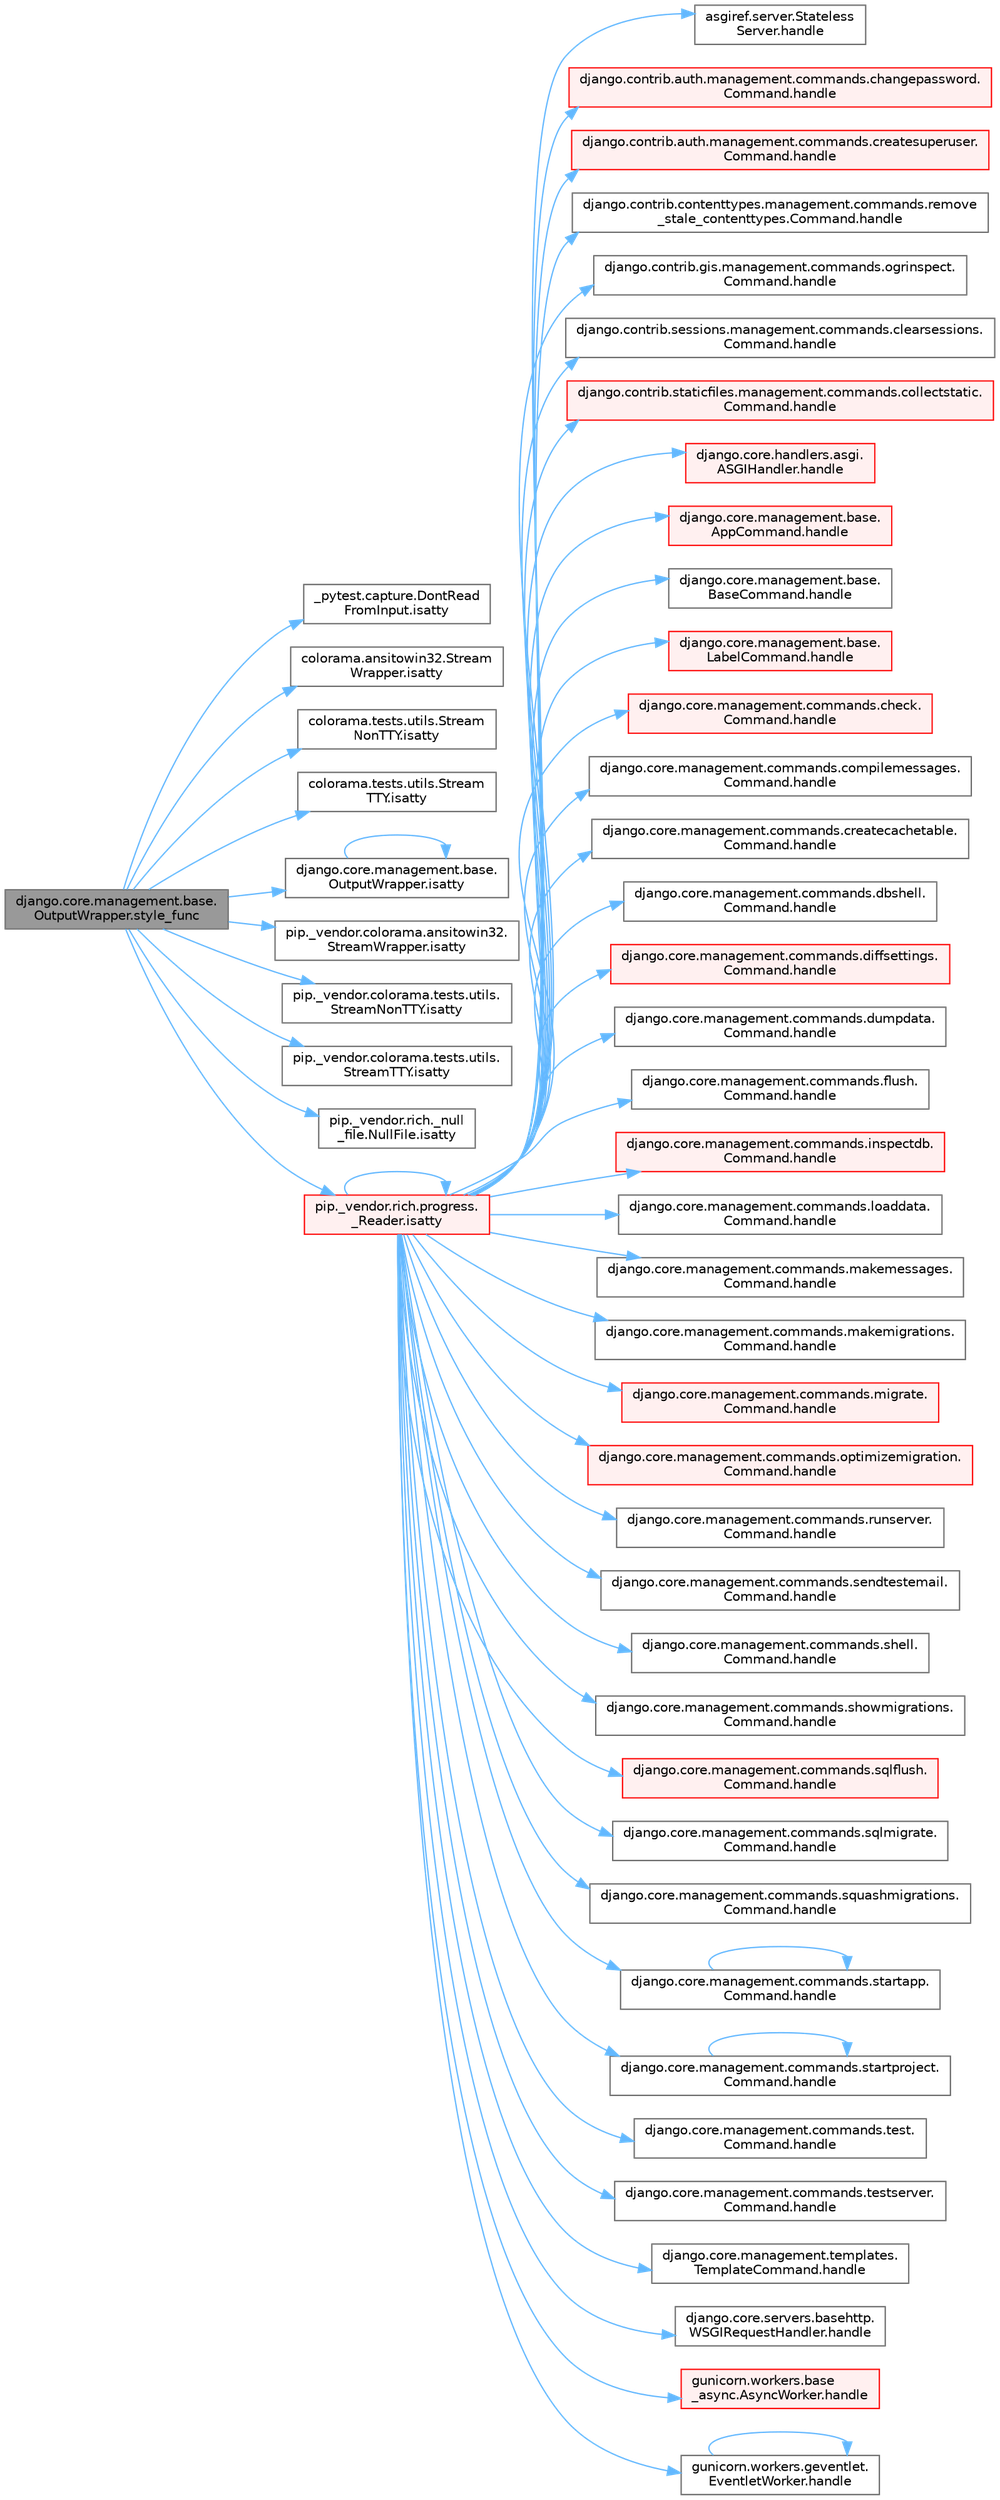 digraph "django.core.management.base.OutputWrapper.style_func"
{
 // LATEX_PDF_SIZE
  bgcolor="transparent";
  edge [fontname=Helvetica,fontsize=10,labelfontname=Helvetica,labelfontsize=10];
  node [fontname=Helvetica,fontsize=10,shape=box,height=0.2,width=0.4];
  rankdir="LR";
  Node1 [id="Node000001",label="django.core.management.base.\lOutputWrapper.style_func",height=0.2,width=0.4,color="gray40", fillcolor="grey60", style="filled", fontcolor="black",tooltip=" "];
  Node1 -> Node2 [id="edge1_Node000001_Node000002",color="steelblue1",style="solid",tooltip=" "];
  Node2 [id="Node000002",label="_pytest.capture.DontRead\lFromInput.isatty",height=0.2,width=0.4,color="grey40", fillcolor="white", style="filled",URL="$class__pytest_1_1capture_1_1_dont_read_from_input.html#a3c5c76a93255e4e51e5a9e6aed4b3678",tooltip=" "];
  Node1 -> Node3 [id="edge2_Node000001_Node000003",color="steelblue1",style="solid",tooltip=" "];
  Node3 [id="Node000003",label="colorama.ansitowin32.Stream\lWrapper.isatty",height=0.2,width=0.4,color="grey40", fillcolor="white", style="filled",URL="$classcolorama_1_1ansitowin32_1_1_stream_wrapper.html#a5fc1c28e44048b8fba0d4c564ab9843c",tooltip=" "];
  Node1 -> Node4 [id="edge3_Node000001_Node000004",color="steelblue1",style="solid",tooltip=" "];
  Node4 [id="Node000004",label="colorama.tests.utils.Stream\lNonTTY.isatty",height=0.2,width=0.4,color="grey40", fillcolor="white", style="filled",URL="$classcolorama_1_1tests_1_1utils_1_1_stream_non_t_t_y.html#ae6b3c5266692441e88e4c64663453d4d",tooltip=" "];
  Node1 -> Node5 [id="edge4_Node000001_Node000005",color="steelblue1",style="solid",tooltip=" "];
  Node5 [id="Node000005",label="colorama.tests.utils.Stream\lTTY.isatty",height=0.2,width=0.4,color="grey40", fillcolor="white", style="filled",URL="$classcolorama_1_1tests_1_1utils_1_1_stream_t_t_y.html#a79df071f2dba53de524dae1bece215e6",tooltip=" "];
  Node1 -> Node6 [id="edge5_Node000001_Node000006",color="steelblue1",style="solid",tooltip=" "];
  Node6 [id="Node000006",label="django.core.management.base.\lOutputWrapper.isatty",height=0.2,width=0.4,color="grey40", fillcolor="white", style="filled",URL="$classdjango_1_1core_1_1management_1_1base_1_1_output_wrapper.html#a205c4961ed1d9d1a55b3035e13b8c0bd",tooltip=" "];
  Node6 -> Node6 [id="edge6_Node000006_Node000006",color="steelblue1",style="solid",tooltip=" "];
  Node1 -> Node7 [id="edge7_Node000001_Node000007",color="steelblue1",style="solid",tooltip=" "];
  Node7 [id="Node000007",label="pip._vendor.colorama.ansitowin32.\lStreamWrapper.isatty",height=0.2,width=0.4,color="grey40", fillcolor="white", style="filled",URL="$classpip_1_1__vendor_1_1colorama_1_1ansitowin32_1_1_stream_wrapper.html#a3104b95978c1d4474a7170577da7e104",tooltip=" "];
  Node1 -> Node8 [id="edge8_Node000001_Node000008",color="steelblue1",style="solid",tooltip=" "];
  Node8 [id="Node000008",label="pip._vendor.colorama.tests.utils.\lStreamNonTTY.isatty",height=0.2,width=0.4,color="grey40", fillcolor="white", style="filled",URL="$classpip_1_1__vendor_1_1colorama_1_1tests_1_1utils_1_1_stream_non_t_t_y.html#a17d3727badc328fbbbad240365fd409e",tooltip=" "];
  Node1 -> Node9 [id="edge9_Node000001_Node000009",color="steelblue1",style="solid",tooltip=" "];
  Node9 [id="Node000009",label="pip._vendor.colorama.tests.utils.\lStreamTTY.isatty",height=0.2,width=0.4,color="grey40", fillcolor="white", style="filled",URL="$classpip_1_1__vendor_1_1colorama_1_1tests_1_1utils_1_1_stream_t_t_y.html#aa7c31c6badae1d007e41a1e651e2223d",tooltip=" "];
  Node1 -> Node10 [id="edge10_Node000001_Node000010",color="steelblue1",style="solid",tooltip=" "];
  Node10 [id="Node000010",label="pip._vendor.rich._null\l_file.NullFile.isatty",height=0.2,width=0.4,color="grey40", fillcolor="white", style="filled",URL="$classpip_1_1__vendor_1_1rich_1_1__null__file_1_1_null_file.html#ac411fbdc4c754932b410e0f12746b302",tooltip=" "];
  Node1 -> Node11 [id="edge11_Node000001_Node000011",color="steelblue1",style="solid",tooltip=" "];
  Node11 [id="Node000011",label="pip._vendor.rich.progress.\l_Reader.isatty",height=0.2,width=0.4,color="red", fillcolor="#FFF0F0", style="filled",URL="$classpip_1_1__vendor_1_1rich_1_1progress_1_1___reader.html#a25008b04de43b80685677bd476ebb238",tooltip=" "];
  Node11 -> Node12 [id="edge12_Node000011_Node000012",color="steelblue1",style="solid",tooltip=" "];
  Node12 [id="Node000012",label="asgiref.server.Stateless\lServer.handle",height=0.2,width=0.4,color="grey40", fillcolor="white", style="filled",URL="$classasgiref_1_1server_1_1_stateless_server.html#a35cf023938b43f40945fa4c4072ffbc1",tooltip=" "];
  Node11 -> Node13 [id="edge13_Node000011_Node000013",color="steelblue1",style="solid",tooltip=" "];
  Node13 [id="Node000013",label="django.contrib.auth.management.commands.changepassword.\lCommand.handle",height=0.2,width=0.4,color="red", fillcolor="#FFF0F0", style="filled",URL="$classdjango_1_1contrib_1_1auth_1_1management_1_1commands_1_1changepassword_1_1_command.html#a8967db67e9ba34055e8053ad062d9006",tooltip=" "];
  Node11 -> Node15 [id="edge14_Node000011_Node000015",color="steelblue1",style="solid",tooltip=" "];
  Node15 [id="Node000015",label="django.contrib.auth.management.commands.createsuperuser.\lCommand.handle",height=0.2,width=0.4,color="red", fillcolor="#FFF0F0", style="filled",URL="$classdjango_1_1contrib_1_1auth_1_1management_1_1commands_1_1createsuperuser_1_1_command.html#acc63f22a8181da25db0750a091470287",tooltip=" "];
  Node11 -> Node19 [id="edge15_Node000011_Node000019",color="steelblue1",style="solid",tooltip=" "];
  Node19 [id="Node000019",label="django.contrib.contenttypes.management.commands.remove\l_stale_contenttypes.Command.handle",height=0.2,width=0.4,color="grey40", fillcolor="white", style="filled",URL="$classdjango_1_1contrib_1_1contenttypes_1_1management_1_1commands_1_1remove__stale__contenttypes_1_1_command.html#a4877da71ed28ae791e138ba2fbf1dffe",tooltip=" "];
  Node11 -> Node20 [id="edge16_Node000011_Node000020",color="steelblue1",style="solid",tooltip=" "];
  Node20 [id="Node000020",label="django.contrib.gis.management.commands.ogrinspect.\lCommand.handle",height=0.2,width=0.4,color="grey40", fillcolor="white", style="filled",URL="$classdjango_1_1contrib_1_1gis_1_1management_1_1commands_1_1ogrinspect_1_1_command.html#ae6396324a38c7fcad96d9521034036b7",tooltip=" "];
  Node11 -> Node21 [id="edge17_Node000011_Node000021",color="steelblue1",style="solid",tooltip=" "];
  Node21 [id="Node000021",label="django.contrib.sessions.management.commands.clearsessions.\lCommand.handle",height=0.2,width=0.4,color="grey40", fillcolor="white", style="filled",URL="$classdjango_1_1contrib_1_1sessions_1_1management_1_1commands_1_1clearsessions_1_1_command.html#a729564a5d4b467fcc23bc0f9a4fa07c8",tooltip=" "];
  Node11 -> Node22 [id="edge18_Node000011_Node000022",color="steelblue1",style="solid",tooltip=" "];
  Node22 [id="Node000022",label="django.contrib.staticfiles.management.commands.collectstatic.\lCommand.handle",height=0.2,width=0.4,color="red", fillcolor="#FFF0F0", style="filled",URL="$classdjango_1_1contrib_1_1staticfiles_1_1management_1_1commands_1_1collectstatic_1_1_command.html#a77042fe151f5e5c26990bdd187c9f21e",tooltip=" "];
  Node11 -> Node267 [id="edge19_Node000011_Node000267",color="steelblue1",style="solid",tooltip=" "];
  Node267 [id="Node000267",label="django.core.handlers.asgi.\lASGIHandler.handle",height=0.2,width=0.4,color="red", fillcolor="#FFF0F0", style="filled",URL="$classdjango_1_1core_1_1handlers_1_1asgi_1_1_a_s_g_i_handler.html#ab8bd4217b27960d333b61f7311b7f8ee",tooltip=" "];
  Node11 -> Node277 [id="edge20_Node000011_Node000277",color="steelblue1",style="solid",tooltip=" "];
  Node277 [id="Node000277",label="django.core.management.base.\lAppCommand.handle",height=0.2,width=0.4,color="red", fillcolor="#FFF0F0", style="filled",URL="$classdjango_1_1core_1_1management_1_1base_1_1_app_command.html#ae9ba2e4e61b6a84c5937979789996637",tooltip=" "];
  Node11 -> Node280 [id="edge21_Node000011_Node000280",color="steelblue1",style="solid",tooltip=" "];
  Node280 [id="Node000280",label="django.core.management.base.\lBaseCommand.handle",height=0.2,width=0.4,color="grey40", fillcolor="white", style="filled",URL="$classdjango_1_1core_1_1management_1_1base_1_1_base_command.html#a52656ddf33d25f682f484c5d505a811d",tooltip=" "];
  Node11 -> Node281 [id="edge22_Node000011_Node000281",color="steelblue1",style="solid",tooltip=" "];
  Node281 [id="Node000281",label="django.core.management.base.\lLabelCommand.handle",height=0.2,width=0.4,color="red", fillcolor="#FFF0F0", style="filled",URL="$classdjango_1_1core_1_1management_1_1base_1_1_label_command.html#a5c44b4382ba6b7ead19c692f18811a09",tooltip=" "];
  Node11 -> Node284 [id="edge23_Node000011_Node000284",color="steelblue1",style="solid",tooltip=" "];
  Node284 [id="Node000284",label="django.core.management.commands.check.\lCommand.handle",height=0.2,width=0.4,color="red", fillcolor="#FFF0F0", style="filled",URL="$classdjango_1_1core_1_1management_1_1commands_1_1check_1_1_command.html#a4170f8ebcb94254dfffabf874e7c8a37",tooltip=" "];
  Node11 -> Node783 [id="edge24_Node000011_Node000783",color="steelblue1",style="solid",tooltip=" "];
  Node783 [id="Node000783",label="django.core.management.commands.compilemessages.\lCommand.handle",height=0.2,width=0.4,color="grey40", fillcolor="white", style="filled",URL="$classdjango_1_1core_1_1management_1_1commands_1_1compilemessages_1_1_command.html#a9567423b370d867833616c271a896ea4",tooltip=" "];
  Node11 -> Node784 [id="edge25_Node000011_Node000784",color="steelblue1",style="solid",tooltip=" "];
  Node784 [id="Node000784",label="django.core.management.commands.createcachetable.\lCommand.handle",height=0.2,width=0.4,color="grey40", fillcolor="white", style="filled",URL="$classdjango_1_1core_1_1management_1_1commands_1_1createcachetable_1_1_command.html#ac8cec4d5951f73d3fbebaa3c1ed5d018",tooltip=" "];
  Node11 -> Node785 [id="edge26_Node000011_Node000785",color="steelblue1",style="solid",tooltip=" "];
  Node785 [id="Node000785",label="django.core.management.commands.dbshell.\lCommand.handle",height=0.2,width=0.4,color="grey40", fillcolor="white", style="filled",URL="$classdjango_1_1core_1_1management_1_1commands_1_1dbshell_1_1_command.html#a91779bec0f76dbee6a02931805fd27cc",tooltip=" "];
  Node11 -> Node786 [id="edge27_Node000011_Node000786",color="steelblue1",style="solid",tooltip=" "];
  Node786 [id="Node000786",label="django.core.management.commands.diffsettings.\lCommand.handle",height=0.2,width=0.4,color="red", fillcolor="#FFF0F0", style="filled",URL="$classdjango_1_1core_1_1management_1_1commands_1_1diffsettings_1_1_command.html#aee3bf2e90e75bf3e5764ab1803632a9a",tooltip=" "];
  Node11 -> Node788 [id="edge28_Node000011_Node000788",color="steelblue1",style="solid",tooltip=" "];
  Node788 [id="Node000788",label="django.core.management.commands.dumpdata.\lCommand.handle",height=0.2,width=0.4,color="grey40", fillcolor="white", style="filled",URL="$classdjango_1_1core_1_1management_1_1commands_1_1dumpdata_1_1_command.html#a22426384e97349e4c9682023ae722caa",tooltip=" "];
  Node11 -> Node789 [id="edge29_Node000011_Node000789",color="steelblue1",style="solid",tooltip=" "];
  Node789 [id="Node000789",label="django.core.management.commands.flush.\lCommand.handle",height=0.2,width=0.4,color="grey40", fillcolor="white", style="filled",URL="$classdjango_1_1core_1_1management_1_1commands_1_1flush_1_1_command.html#a588f5474800a8da0685eb6a9f0bb8224",tooltip=" "];
  Node11 -> Node790 [id="edge30_Node000011_Node000790",color="steelblue1",style="solid",tooltip=" "];
  Node790 [id="Node000790",label="django.core.management.commands.inspectdb.\lCommand.handle",height=0.2,width=0.4,color="red", fillcolor="#FFF0F0", style="filled",URL="$classdjango_1_1core_1_1management_1_1commands_1_1inspectdb_1_1_command.html#a668a81e8e42d3dafc2d6e00ac61e1dab",tooltip=" "];
  Node11 -> Node805 [id="edge31_Node000011_Node000805",color="steelblue1",style="solid",tooltip=" "];
  Node805 [id="Node000805",label="django.core.management.commands.loaddata.\lCommand.handle",height=0.2,width=0.4,color="grey40", fillcolor="white", style="filled",URL="$classdjango_1_1core_1_1management_1_1commands_1_1loaddata_1_1_command.html#a72ede845c482467e0484e2fdeebc4a42",tooltip=" "];
  Node11 -> Node806 [id="edge32_Node000011_Node000806",color="steelblue1",style="solid",tooltip=" "];
  Node806 [id="Node000806",label="django.core.management.commands.makemessages.\lCommand.handle",height=0.2,width=0.4,color="grey40", fillcolor="white", style="filled",URL="$classdjango_1_1core_1_1management_1_1commands_1_1makemessages_1_1_command.html#a10de58af9924679bd2c747fa210ac674",tooltip=" "];
  Node11 -> Node807 [id="edge33_Node000011_Node000807",color="steelblue1",style="solid",tooltip=" "];
  Node807 [id="Node000807",label="django.core.management.commands.makemigrations.\lCommand.handle",height=0.2,width=0.4,color="grey40", fillcolor="white", style="filled",URL="$classdjango_1_1core_1_1management_1_1commands_1_1makemigrations_1_1_command.html#ab5e944d112a1c969d97ff2625e4f2f4d",tooltip=" "];
  Node11 -> Node808 [id="edge34_Node000011_Node000808",color="steelblue1",style="solid",tooltip=" "];
  Node808 [id="Node000808",label="django.core.management.commands.migrate.\lCommand.handle",height=0.2,width=0.4,color="red", fillcolor="#FFF0F0", style="filled",URL="$classdjango_1_1core_1_1management_1_1commands_1_1migrate_1_1_command.html#a659ec347367471d5c828fc3520ebc0fa",tooltip=" "];
  Node11 -> Node3130 [id="edge35_Node000011_Node003130",color="steelblue1",style="solid",tooltip=" "];
  Node3130 [id="Node003130",label="django.core.management.commands.optimizemigration.\lCommand.handle",height=0.2,width=0.4,color="red", fillcolor="#FFF0F0", style="filled",URL="$classdjango_1_1core_1_1management_1_1commands_1_1optimizemigration_1_1_command.html#aad48454ff16af042fe3eafb74f18bd2d",tooltip=" "];
  Node11 -> Node3131 [id="edge36_Node000011_Node003131",color="steelblue1",style="solid",tooltip=" "];
  Node3131 [id="Node003131",label="django.core.management.commands.runserver.\lCommand.handle",height=0.2,width=0.4,color="grey40", fillcolor="white", style="filled",URL="$classdjango_1_1core_1_1management_1_1commands_1_1runserver_1_1_command.html#ae12b29ba60ddf9ac264355e8de072af9",tooltip=" "];
  Node11 -> Node3132 [id="edge37_Node000011_Node003132",color="steelblue1",style="solid",tooltip=" "];
  Node3132 [id="Node003132",label="django.core.management.commands.sendtestemail.\lCommand.handle",height=0.2,width=0.4,color="grey40", fillcolor="white", style="filled",URL="$classdjango_1_1core_1_1management_1_1commands_1_1sendtestemail_1_1_command.html#aaa80e8ffebec9a8b315828cd39935042",tooltip=" "];
  Node11 -> Node3133 [id="edge38_Node000011_Node003133",color="steelblue1",style="solid",tooltip=" "];
  Node3133 [id="Node003133",label="django.core.management.commands.shell.\lCommand.handle",height=0.2,width=0.4,color="grey40", fillcolor="white", style="filled",URL="$classdjango_1_1core_1_1management_1_1commands_1_1shell_1_1_command.html#aabeac47a7a91f53cc4df73e4530144e7",tooltip=" "];
  Node11 -> Node3134 [id="edge39_Node000011_Node003134",color="steelblue1",style="solid",tooltip=" "];
  Node3134 [id="Node003134",label="django.core.management.commands.showmigrations.\lCommand.handle",height=0.2,width=0.4,color="grey40", fillcolor="white", style="filled",URL="$classdjango_1_1core_1_1management_1_1commands_1_1showmigrations_1_1_command.html#a8da90881bf50eeb72240a450f2ab4775",tooltip=" "];
  Node11 -> Node3135 [id="edge40_Node000011_Node003135",color="steelblue1",style="solid",tooltip=" "];
  Node3135 [id="Node003135",label="django.core.management.commands.sqlflush.\lCommand.handle",height=0.2,width=0.4,color="red", fillcolor="#FFF0F0", style="filled",URL="$classdjango_1_1core_1_1management_1_1commands_1_1sqlflush_1_1_command.html#a29eeac6c5f1e914695f34b99149ba2bf",tooltip=" "];
  Node11 -> Node3136 [id="edge41_Node000011_Node003136",color="steelblue1",style="solid",tooltip=" "];
  Node3136 [id="Node003136",label="django.core.management.commands.sqlmigrate.\lCommand.handle",height=0.2,width=0.4,color="grey40", fillcolor="white", style="filled",URL="$classdjango_1_1core_1_1management_1_1commands_1_1sqlmigrate_1_1_command.html#a45808df3ca77fee1b3352a7c7d726324",tooltip=" "];
  Node11 -> Node3137 [id="edge42_Node000011_Node003137",color="steelblue1",style="solid",tooltip=" "];
  Node3137 [id="Node003137",label="django.core.management.commands.squashmigrations.\lCommand.handle",height=0.2,width=0.4,color="grey40", fillcolor="white", style="filled",URL="$classdjango_1_1core_1_1management_1_1commands_1_1squashmigrations_1_1_command.html#addb0b909d1ea64fb8694d253c4dfda6f",tooltip=" "];
  Node11 -> Node3138 [id="edge43_Node000011_Node003138",color="steelblue1",style="solid",tooltip=" "];
  Node3138 [id="Node003138",label="django.core.management.commands.startapp.\lCommand.handle",height=0.2,width=0.4,color="grey40", fillcolor="white", style="filled",URL="$classdjango_1_1core_1_1management_1_1commands_1_1startapp_1_1_command.html#af9042fd91e810384b3c75baa209bfdd2",tooltip=" "];
  Node3138 -> Node3138 [id="edge44_Node003138_Node003138",color="steelblue1",style="solid",tooltip=" "];
  Node11 -> Node3139 [id="edge45_Node000011_Node003139",color="steelblue1",style="solid",tooltip=" "];
  Node3139 [id="Node003139",label="django.core.management.commands.startproject.\lCommand.handle",height=0.2,width=0.4,color="grey40", fillcolor="white", style="filled",URL="$classdjango_1_1core_1_1management_1_1commands_1_1startproject_1_1_command.html#ad05f059b3c977996fd95a60cad73a321",tooltip=" "];
  Node3139 -> Node3139 [id="edge46_Node003139_Node003139",color="steelblue1",style="solid",tooltip=" "];
  Node11 -> Node3140 [id="edge47_Node000011_Node003140",color="steelblue1",style="solid",tooltip=" "];
  Node3140 [id="Node003140",label="django.core.management.commands.test.\lCommand.handle",height=0.2,width=0.4,color="grey40", fillcolor="white", style="filled",URL="$classdjango_1_1core_1_1management_1_1commands_1_1test_1_1_command.html#aab6805eb63d011015ea561f7a9741f85",tooltip=" "];
  Node11 -> Node3141 [id="edge48_Node000011_Node003141",color="steelblue1",style="solid",tooltip=" "];
  Node3141 [id="Node003141",label="django.core.management.commands.testserver.\lCommand.handle",height=0.2,width=0.4,color="grey40", fillcolor="white", style="filled",URL="$classdjango_1_1core_1_1management_1_1commands_1_1testserver_1_1_command.html#a065a7dad287450d77c02ab5c3ee57a90",tooltip=" "];
  Node11 -> Node3142 [id="edge49_Node000011_Node003142",color="steelblue1",style="solid",tooltip=" "];
  Node3142 [id="Node003142",label="django.core.management.templates.\lTemplateCommand.handle",height=0.2,width=0.4,color="grey40", fillcolor="white", style="filled",URL="$classdjango_1_1core_1_1management_1_1templates_1_1_template_command.html#a231f1a500976e364b2f3fc89e3b77ac3",tooltip=" "];
  Node11 -> Node3143 [id="edge50_Node000011_Node003143",color="steelblue1",style="solid",tooltip=" "];
  Node3143 [id="Node003143",label="django.core.servers.basehttp.\lWSGIRequestHandler.handle",height=0.2,width=0.4,color="grey40", fillcolor="white", style="filled",URL="$classdjango_1_1core_1_1servers_1_1basehttp_1_1_w_s_g_i_request_handler.html#ace943a11bce9daaa7d2b0e452fe5647a",tooltip=" "];
  Node11 -> Node3144 [id="edge51_Node000011_Node003144",color="steelblue1",style="solid",tooltip=" "];
  Node3144 [id="Node003144",label="gunicorn.workers.base\l_async.AsyncWorker.handle",height=0.2,width=0.4,color="red", fillcolor="#FFF0F0", style="filled",URL="$classgunicorn_1_1workers_1_1base__async_1_1_async_worker.html#a70fcd33fad885f927f5ecd568c687cda",tooltip=" "];
  Node11 -> Node3183 [id="edge52_Node000011_Node003183",color="steelblue1",style="solid",tooltip=" "];
  Node3183 [id="Node003183",label="gunicorn.workers.geventlet.\lEventletWorker.handle",height=0.2,width=0.4,color="grey40", fillcolor="white", style="filled",URL="$classgunicorn_1_1workers_1_1geventlet_1_1_eventlet_worker.html#a2f0809a86c2952c4d01d7bde161c47ba",tooltip=" "];
  Node3183 -> Node3183 [id="edge53_Node003183_Node003183",color="steelblue1",style="solid",tooltip=" "];
  Node11 -> Node11 [id="edge54_Node000011_Node000011",color="steelblue1",style="solid",tooltip=" "];
}
